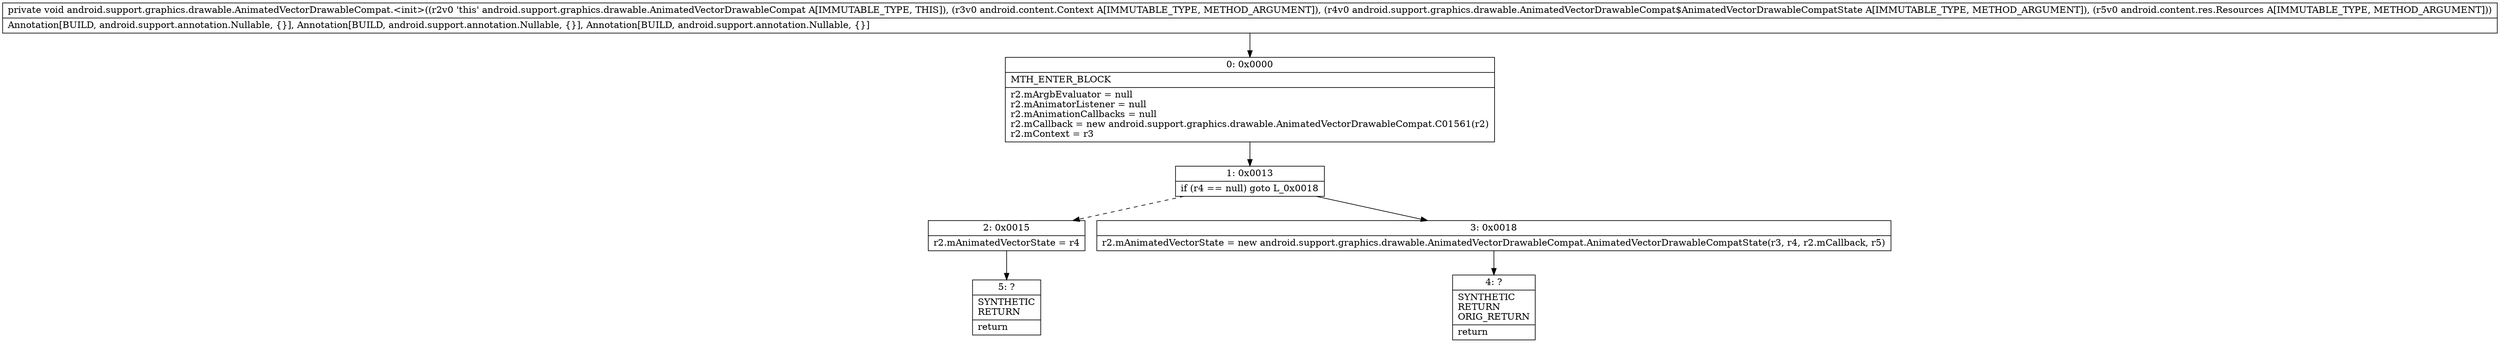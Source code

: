 digraph "CFG forandroid.support.graphics.drawable.AnimatedVectorDrawableCompat.\<init\>(Landroid\/content\/Context;Landroid\/support\/graphics\/drawable\/AnimatedVectorDrawableCompat$AnimatedVectorDrawableCompatState;Landroid\/content\/res\/Resources;)V" {
Node_0 [shape=record,label="{0\:\ 0x0000|MTH_ENTER_BLOCK\l|r2.mArgbEvaluator = null\lr2.mAnimatorListener = null\lr2.mAnimationCallbacks = null\lr2.mCallback = new android.support.graphics.drawable.AnimatedVectorDrawableCompat.C01561(r2)\lr2.mContext = r3\l}"];
Node_1 [shape=record,label="{1\:\ 0x0013|if (r4 == null) goto L_0x0018\l}"];
Node_2 [shape=record,label="{2\:\ 0x0015|r2.mAnimatedVectorState = r4\l}"];
Node_3 [shape=record,label="{3\:\ 0x0018|r2.mAnimatedVectorState = new android.support.graphics.drawable.AnimatedVectorDrawableCompat.AnimatedVectorDrawableCompatState(r3, r4, r2.mCallback, r5)\l}"];
Node_4 [shape=record,label="{4\:\ ?|SYNTHETIC\lRETURN\lORIG_RETURN\l|return\l}"];
Node_5 [shape=record,label="{5\:\ ?|SYNTHETIC\lRETURN\l|return\l}"];
MethodNode[shape=record,label="{private void android.support.graphics.drawable.AnimatedVectorDrawableCompat.\<init\>((r2v0 'this' android.support.graphics.drawable.AnimatedVectorDrawableCompat A[IMMUTABLE_TYPE, THIS]), (r3v0 android.content.Context A[IMMUTABLE_TYPE, METHOD_ARGUMENT]), (r4v0 android.support.graphics.drawable.AnimatedVectorDrawableCompat$AnimatedVectorDrawableCompatState A[IMMUTABLE_TYPE, METHOD_ARGUMENT]), (r5v0 android.content.res.Resources A[IMMUTABLE_TYPE, METHOD_ARGUMENT]))  | Annotation[BUILD, android.support.annotation.Nullable, \{\}], Annotation[BUILD, android.support.annotation.Nullable, \{\}], Annotation[BUILD, android.support.annotation.Nullable, \{\}]\l}"];
MethodNode -> Node_0;
Node_0 -> Node_1;
Node_1 -> Node_2[style=dashed];
Node_1 -> Node_3;
Node_2 -> Node_5;
Node_3 -> Node_4;
}

